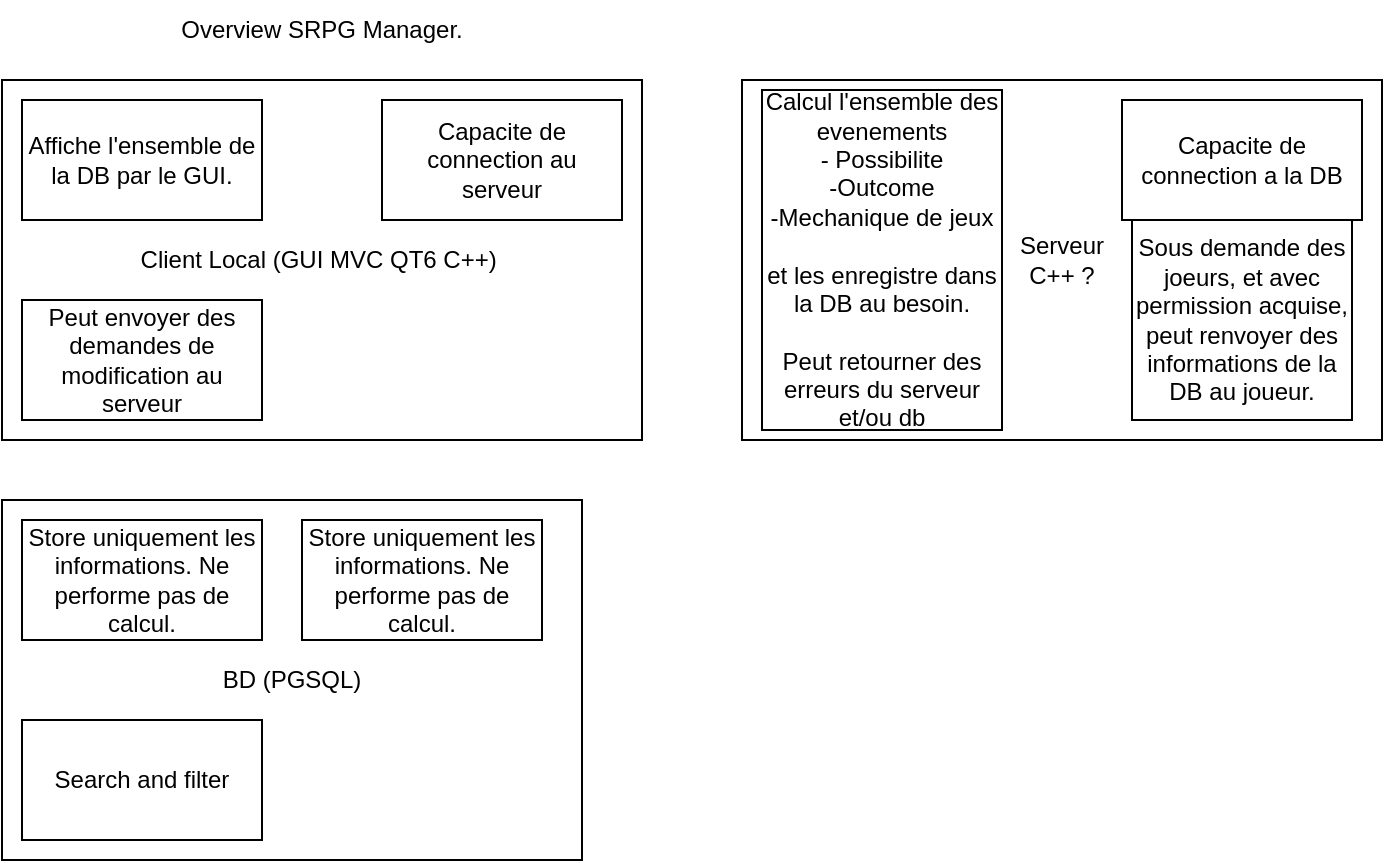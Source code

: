 <mxfile version="21.3.7" type="device">
  <diagram name="Page-1" id="ZP8fSw-RxSqHPxX167EP">
    <mxGraphModel dx="915" dy="823" grid="1" gridSize="10" guides="1" tooltips="1" connect="1" arrows="1" fold="1" page="1" pageScale="1" pageWidth="850" pageHeight="1100" math="0" shadow="0">
      <root>
        <mxCell id="0" />
        <mxCell id="1" parent="0" />
        <mxCell id="mWlrLY9ctbNUtn-wAn9_-1" value="Overview SRPG Manager." style="text;html=1;strokeColor=none;fillColor=none;align=center;verticalAlign=middle;whiteSpace=wrap;rounded=0;" vertex="1" parent="1">
          <mxGeometry x="20" y="10" width="320" height="30" as="geometry" />
        </mxCell>
        <mxCell id="mWlrLY9ctbNUtn-wAn9_-2" value="Client Local (GUI MVC QT6 C++)&amp;nbsp;" style="rounded=0;whiteSpace=wrap;html=1;" vertex="1" parent="1">
          <mxGeometry x="20" y="50" width="320" height="180" as="geometry" />
        </mxCell>
        <mxCell id="mWlrLY9ctbNUtn-wAn9_-5" value="Capacite de connection au serveur" style="rounded=0;whiteSpace=wrap;html=1;" vertex="1" parent="1">
          <mxGeometry x="210" y="60" width="120" height="60" as="geometry" />
        </mxCell>
        <mxCell id="mWlrLY9ctbNUtn-wAn9_-6" value="Affiche l&#39;ensemble de la DB par le GUI." style="rounded=0;whiteSpace=wrap;html=1;" vertex="1" parent="1">
          <mxGeometry x="30" y="60" width="120" height="60" as="geometry" />
        </mxCell>
        <mxCell id="mWlrLY9ctbNUtn-wAn9_-7" value="Peut envoyer des demandes de modification au serveur" style="rounded=0;whiteSpace=wrap;html=1;" vertex="1" parent="1">
          <mxGeometry x="30" y="160" width="120" height="60" as="geometry" />
        </mxCell>
        <mxCell id="mWlrLY9ctbNUtn-wAn9_-9" value="Serveur&lt;br&gt;C++ ?" style="rounded=0;whiteSpace=wrap;html=1;" vertex="1" parent="1">
          <mxGeometry x="390" y="50" width="320" height="180" as="geometry" />
        </mxCell>
        <mxCell id="mWlrLY9ctbNUtn-wAn9_-12" value="Capacite de connection a la DB" style="rounded=0;whiteSpace=wrap;html=1;" vertex="1" parent="1">
          <mxGeometry x="580" y="60" width="120" height="60" as="geometry" />
        </mxCell>
        <mxCell id="mWlrLY9ctbNUtn-wAn9_-13" value="Calcul l&#39;ensemble des evenements&lt;br&gt;- Possibilite&lt;br&gt;-Outcome&lt;br&gt;-Mechanique de jeux&lt;br&gt;&lt;br&gt;et les enregistre dans la DB au besoin.&lt;br&gt;&lt;br&gt;Peut retourner des erreurs du serveur et/ou db" style="rounded=0;whiteSpace=wrap;html=1;" vertex="1" parent="1">
          <mxGeometry x="400" y="55" width="120" height="170" as="geometry" />
        </mxCell>
        <mxCell id="mWlrLY9ctbNUtn-wAn9_-15" value="Sous demande des joeurs, et avec permission acquise, peut renvoyer des informations de la DB au joueur." style="rounded=0;whiteSpace=wrap;html=1;" vertex="1" parent="1">
          <mxGeometry x="585" y="120" width="110" height="100" as="geometry" />
        </mxCell>
        <mxCell id="mWlrLY9ctbNUtn-wAn9_-16" value="BD (PGSQL)" style="rounded=0;whiteSpace=wrap;html=1;" vertex="1" parent="1">
          <mxGeometry x="20" y="260" width="290" height="180" as="geometry" />
        </mxCell>
        <mxCell id="mWlrLY9ctbNUtn-wAn9_-17" value="Store uniquement les informations. Ne performe pas de calcul." style="rounded=0;whiteSpace=wrap;html=1;" vertex="1" parent="1">
          <mxGeometry x="30" y="270" width="120" height="60" as="geometry" />
        </mxCell>
        <mxCell id="mWlrLY9ctbNUtn-wAn9_-19" value="Store uniquement les informations. Ne performe pas de calcul." style="rounded=0;whiteSpace=wrap;html=1;" vertex="1" parent="1">
          <mxGeometry x="170" y="270" width="120" height="60" as="geometry" />
        </mxCell>
        <mxCell id="mWlrLY9ctbNUtn-wAn9_-20" value="Search and filter" style="rounded=0;whiteSpace=wrap;html=1;" vertex="1" parent="1">
          <mxGeometry x="30" y="370" width="120" height="60" as="geometry" />
        </mxCell>
      </root>
    </mxGraphModel>
  </diagram>
</mxfile>
